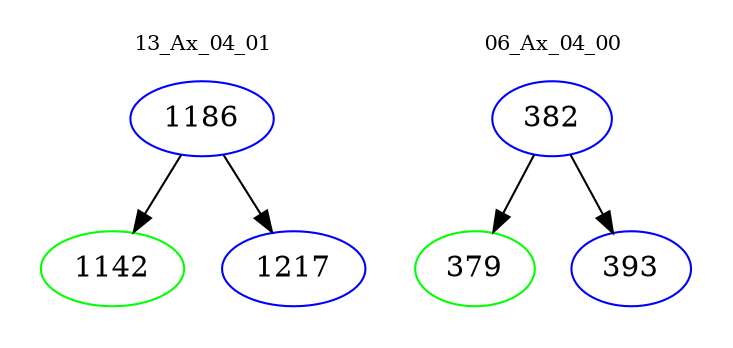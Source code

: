 digraph{
subgraph cluster_0 {
color = white
label = "13_Ax_04_01";
fontsize=10;
T0_1186 [label="1186", color="blue"]
T0_1186 -> T0_1142 [color="black"]
T0_1142 [label="1142", color="green"]
T0_1186 -> T0_1217 [color="black"]
T0_1217 [label="1217", color="blue"]
}
subgraph cluster_1 {
color = white
label = "06_Ax_04_00";
fontsize=10;
T1_382 [label="382", color="blue"]
T1_382 -> T1_379 [color="black"]
T1_379 [label="379", color="green"]
T1_382 -> T1_393 [color="black"]
T1_393 [label="393", color="blue"]
}
}
